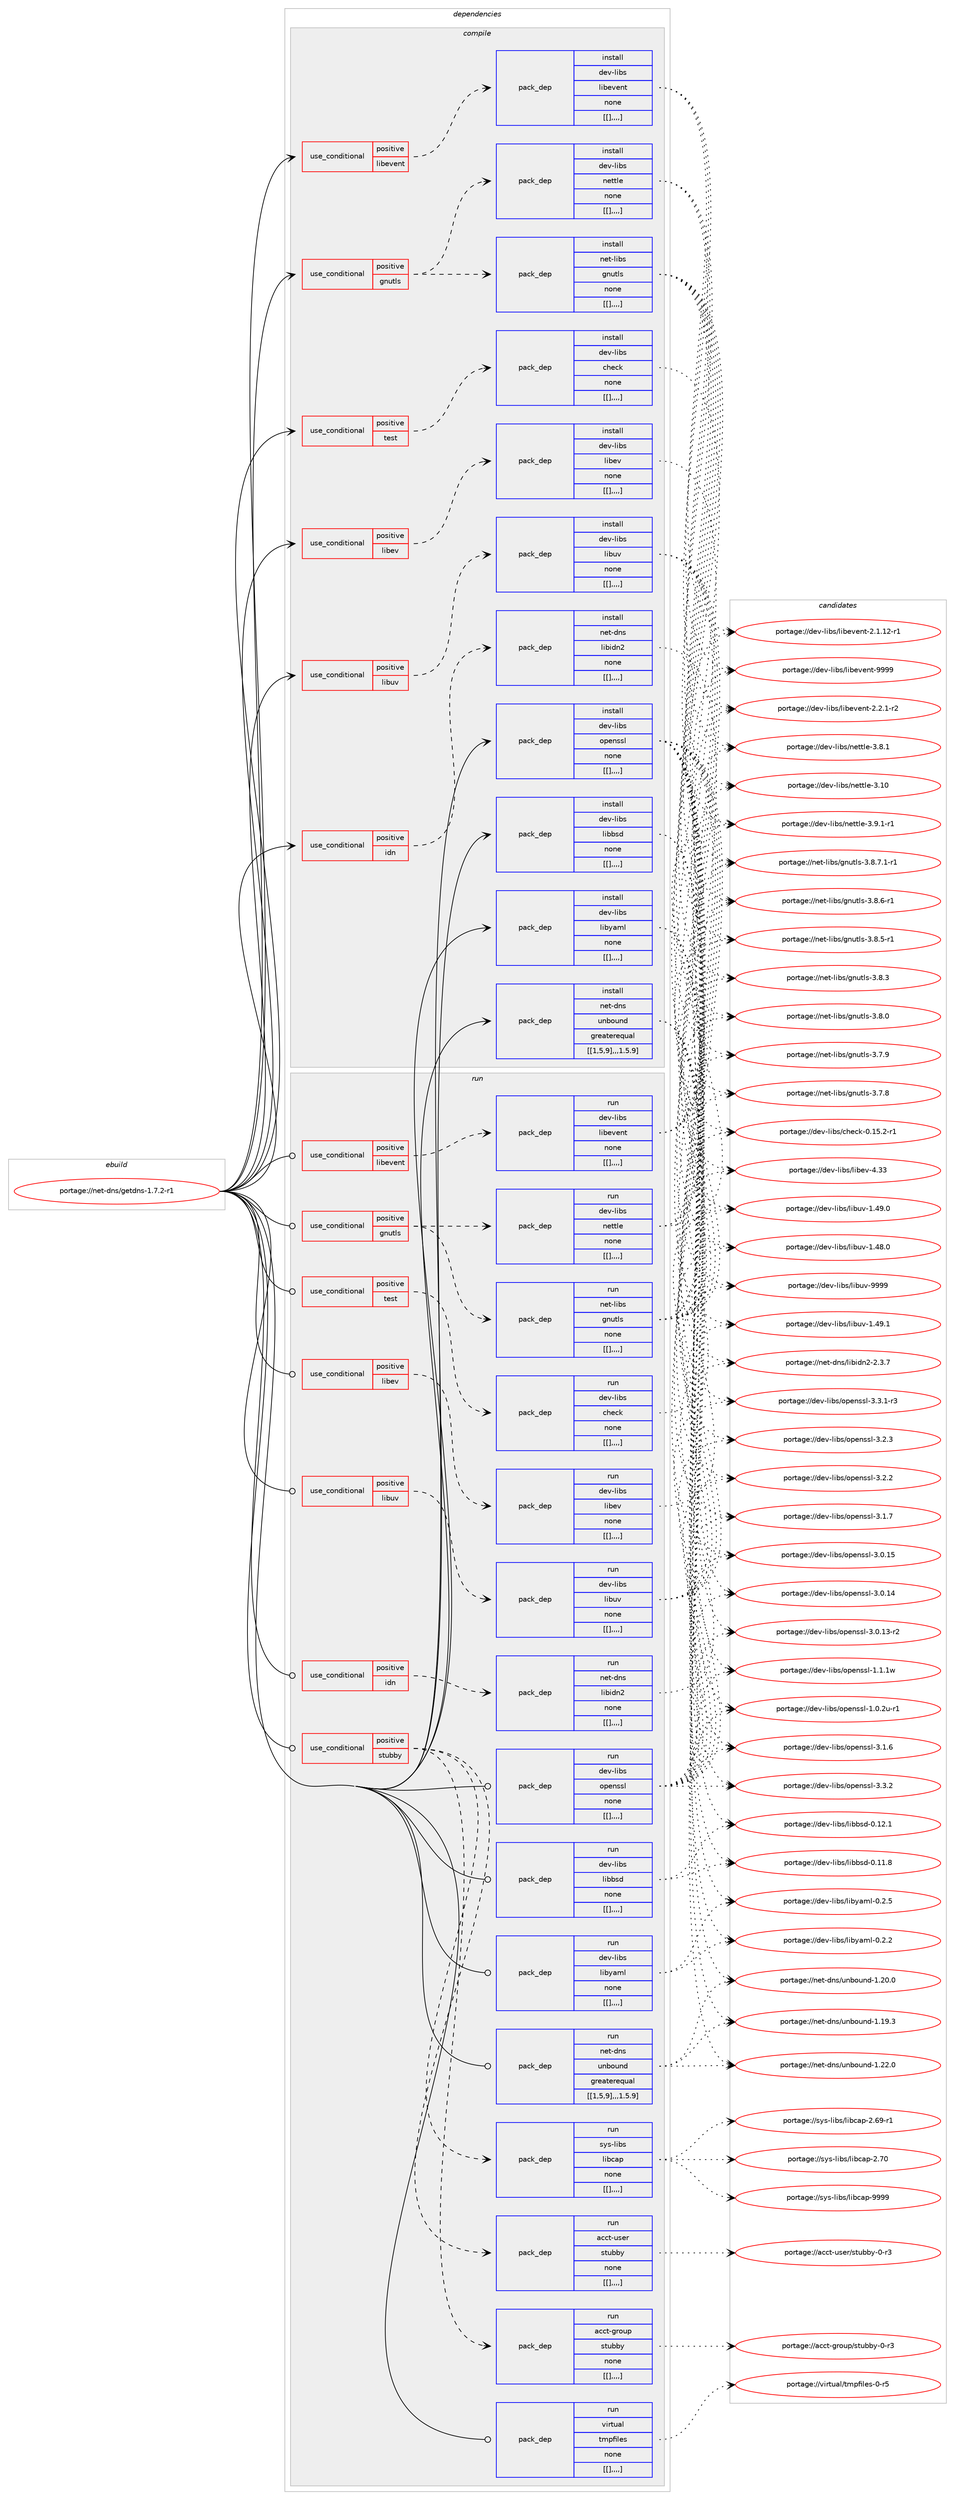 digraph prolog {

# *************
# Graph options
# *************

newrank=true;
concentrate=true;
compound=true;
graph [rankdir=LR,fontname=Helvetica,fontsize=10,ranksep=1.5];#, ranksep=2.5, nodesep=0.2];
edge  [arrowhead=vee];
node  [fontname=Helvetica,fontsize=10];

# **********
# The ebuild
# **********

subgraph cluster_leftcol {
color=gray;
label=<<i>ebuild</i>>;
id [label="portage://net-dns/getdns-1.7.2-r1", color=red, width=4, href="../net-dns/getdns-1.7.2-r1.svg"];
}

# ****************
# The dependencies
# ****************

subgraph cluster_midcol {
color=gray;
label=<<i>dependencies</i>>;
subgraph cluster_compile {
fillcolor="#eeeeee";
style=filled;
label=<<i>compile</i>>;
subgraph cond95843 {
dependency368459 [label=<<TABLE BORDER="0" CELLBORDER="1" CELLSPACING="0" CELLPADDING="4"><TR><TD ROWSPAN="3" CELLPADDING="10">use_conditional</TD></TR><TR><TD>positive</TD></TR><TR><TD>gnutls</TD></TR></TABLE>>, shape=none, color=red];
subgraph pack269735 {
dependency368479 [label=<<TABLE BORDER="0" CELLBORDER="1" CELLSPACING="0" CELLPADDING="4" WIDTH="220"><TR><TD ROWSPAN="6" CELLPADDING="30">pack_dep</TD></TR><TR><TD WIDTH="110">install</TD></TR><TR><TD>net-libs</TD></TR><TR><TD>gnutls</TD></TR><TR><TD>none</TD></TR><TR><TD>[[],,,,]</TD></TR></TABLE>>, shape=none, color=blue];
}
dependency368459:e -> dependency368479:w [weight=20,style="dashed",arrowhead="vee"];
subgraph pack269769 {
dependency368525 [label=<<TABLE BORDER="0" CELLBORDER="1" CELLSPACING="0" CELLPADDING="4" WIDTH="220"><TR><TD ROWSPAN="6" CELLPADDING="30">pack_dep</TD></TR><TR><TD WIDTH="110">install</TD></TR><TR><TD>dev-libs</TD></TR><TR><TD>nettle</TD></TR><TR><TD>none</TD></TR><TR><TD>[[],,,,]</TD></TR></TABLE>>, shape=none, color=blue];
}
dependency368459:e -> dependency368525:w [weight=20,style="dashed",arrowhead="vee"];
}
id:e -> dependency368459:w [weight=20,style="solid",arrowhead="vee"];
subgraph cond95883 {
dependency368552 [label=<<TABLE BORDER="0" CELLBORDER="1" CELLSPACING="0" CELLPADDING="4"><TR><TD ROWSPAN="3" CELLPADDING="10">use_conditional</TD></TR><TR><TD>positive</TD></TR><TR><TD>idn</TD></TR></TABLE>>, shape=none, color=red];
subgraph pack269801 {
dependency368606 [label=<<TABLE BORDER="0" CELLBORDER="1" CELLSPACING="0" CELLPADDING="4" WIDTH="220"><TR><TD ROWSPAN="6" CELLPADDING="30">pack_dep</TD></TR><TR><TD WIDTH="110">install</TD></TR><TR><TD>net-dns</TD></TR><TR><TD>libidn2</TD></TR><TR><TD>none</TD></TR><TR><TD>[[],,,,]</TD></TR></TABLE>>, shape=none, color=blue];
}
dependency368552:e -> dependency368606:w [weight=20,style="dashed",arrowhead="vee"];
}
id:e -> dependency368552:w [weight=20,style="solid",arrowhead="vee"];
subgraph cond95923 {
dependency368651 [label=<<TABLE BORDER="0" CELLBORDER="1" CELLSPACING="0" CELLPADDING="4"><TR><TD ROWSPAN="3" CELLPADDING="10">use_conditional</TD></TR><TR><TD>positive</TD></TR><TR><TD>libev</TD></TR></TABLE>>, shape=none, color=red];
subgraph pack269864 {
dependency368710 [label=<<TABLE BORDER="0" CELLBORDER="1" CELLSPACING="0" CELLPADDING="4" WIDTH="220"><TR><TD ROWSPAN="6" CELLPADDING="30">pack_dep</TD></TR><TR><TD WIDTH="110">install</TD></TR><TR><TD>dev-libs</TD></TR><TR><TD>libev</TD></TR><TR><TD>none</TD></TR><TR><TD>[[],,,,]</TD></TR></TABLE>>, shape=none, color=blue];
}
dependency368651:e -> dependency368710:w [weight=20,style="dashed",arrowhead="vee"];
}
id:e -> dependency368651:w [weight=20,style="solid",arrowhead="vee"];
subgraph cond95947 {
dependency368717 [label=<<TABLE BORDER="0" CELLBORDER="1" CELLSPACING="0" CELLPADDING="4"><TR><TD ROWSPAN="3" CELLPADDING="10">use_conditional</TD></TR><TR><TD>positive</TD></TR><TR><TD>libevent</TD></TR></TABLE>>, shape=none, color=red];
subgraph pack269904 {
dependency368777 [label=<<TABLE BORDER="0" CELLBORDER="1" CELLSPACING="0" CELLPADDING="4" WIDTH="220"><TR><TD ROWSPAN="6" CELLPADDING="30">pack_dep</TD></TR><TR><TD WIDTH="110">install</TD></TR><TR><TD>dev-libs</TD></TR><TR><TD>libevent</TD></TR><TR><TD>none</TD></TR><TR><TD>[[],,,,]</TD></TR></TABLE>>, shape=none, color=blue];
}
dependency368717:e -> dependency368777:w [weight=20,style="dashed",arrowhead="vee"];
}
id:e -> dependency368717:w [weight=20,style="solid",arrowhead="vee"];
subgraph cond95983 {
dependency368826 [label=<<TABLE BORDER="0" CELLBORDER="1" CELLSPACING="0" CELLPADDING="4"><TR><TD ROWSPAN="3" CELLPADDING="10">use_conditional</TD></TR><TR><TD>positive</TD></TR><TR><TD>libuv</TD></TR></TABLE>>, shape=none, color=red];
subgraph pack269973 {
dependency368896 [label=<<TABLE BORDER="0" CELLBORDER="1" CELLSPACING="0" CELLPADDING="4" WIDTH="220"><TR><TD ROWSPAN="6" CELLPADDING="30">pack_dep</TD></TR><TR><TD WIDTH="110">install</TD></TR><TR><TD>dev-libs</TD></TR><TR><TD>libuv</TD></TR><TR><TD>none</TD></TR><TR><TD>[[],,,,]</TD></TR></TABLE>>, shape=none, color=blue];
}
dependency368826:e -> dependency368896:w [weight=20,style="dashed",arrowhead="vee"];
}
id:e -> dependency368826:w [weight=20,style="solid",arrowhead="vee"];
subgraph cond96047 {
dependency368966 [label=<<TABLE BORDER="0" CELLBORDER="1" CELLSPACING="0" CELLPADDING="4"><TR><TD ROWSPAN="3" CELLPADDING="10">use_conditional</TD></TR><TR><TD>positive</TD></TR><TR><TD>test</TD></TR></TABLE>>, shape=none, color=red];
subgraph pack270058 {
dependency368990 [label=<<TABLE BORDER="0" CELLBORDER="1" CELLSPACING="0" CELLPADDING="4" WIDTH="220"><TR><TD ROWSPAN="6" CELLPADDING="30">pack_dep</TD></TR><TR><TD WIDTH="110">install</TD></TR><TR><TD>dev-libs</TD></TR><TR><TD>check</TD></TR><TR><TD>none</TD></TR><TR><TD>[[],,,,]</TD></TR></TABLE>>, shape=none, color=blue];
}
dependency368966:e -> dependency368990:w [weight=20,style="dashed",arrowhead="vee"];
}
id:e -> dependency368966:w [weight=20,style="solid",arrowhead="vee"];
subgraph pack270075 {
dependency369038 [label=<<TABLE BORDER="0" CELLBORDER="1" CELLSPACING="0" CELLPADDING="4" WIDTH="220"><TR><TD ROWSPAN="6" CELLPADDING="30">pack_dep</TD></TR><TR><TD WIDTH="110">install</TD></TR><TR><TD>dev-libs</TD></TR><TR><TD>libbsd</TD></TR><TR><TD>none</TD></TR><TR><TD>[[],,,,]</TD></TR></TABLE>>, shape=none, color=blue];
}
id:e -> dependency369038:w [weight=20,style="solid",arrowhead="vee"];
subgraph pack270095 {
dependency369069 [label=<<TABLE BORDER="0" CELLBORDER="1" CELLSPACING="0" CELLPADDING="4" WIDTH="220"><TR><TD ROWSPAN="6" CELLPADDING="30">pack_dep</TD></TR><TR><TD WIDTH="110">install</TD></TR><TR><TD>dev-libs</TD></TR><TR><TD>libyaml</TD></TR><TR><TD>none</TD></TR><TR><TD>[[],,,,]</TD></TR></TABLE>>, shape=none, color=blue];
}
id:e -> dependency369069:w [weight=20,style="solid",arrowhead="vee"];
subgraph pack270197 {
dependency369229 [label=<<TABLE BORDER="0" CELLBORDER="1" CELLSPACING="0" CELLPADDING="4" WIDTH="220"><TR><TD ROWSPAN="6" CELLPADDING="30">pack_dep</TD></TR><TR><TD WIDTH="110">install</TD></TR><TR><TD>dev-libs</TD></TR><TR><TD>openssl</TD></TR><TR><TD>none</TD></TR><TR><TD>[[],,,,]</TD></TR></TABLE>>, shape=none, color=blue];
}
id:e -> dependency369229:w [weight=20,style="solid",arrowhead="vee"];
subgraph pack270211 {
dependency369259 [label=<<TABLE BORDER="0" CELLBORDER="1" CELLSPACING="0" CELLPADDING="4" WIDTH="220"><TR><TD ROWSPAN="6" CELLPADDING="30">pack_dep</TD></TR><TR><TD WIDTH="110">install</TD></TR><TR><TD>net-dns</TD></TR><TR><TD>unbound</TD></TR><TR><TD>greaterequal</TD></TR><TR><TD>[[1,5,9],,,1.5.9]</TD></TR></TABLE>>, shape=none, color=blue];
}
id:e -> dependency369259:w [weight=20,style="solid",arrowhead="vee"];
}
subgraph cluster_compileandrun {
fillcolor="#eeeeee";
style=filled;
label=<<i>compile and run</i>>;
}
subgraph cluster_run {
fillcolor="#eeeeee";
style=filled;
label=<<i>run</i>>;
subgraph cond96191 {
dependency369296 [label=<<TABLE BORDER="0" CELLBORDER="1" CELLSPACING="0" CELLPADDING="4"><TR><TD ROWSPAN="3" CELLPADDING="10">use_conditional</TD></TR><TR><TD>positive</TD></TR><TR><TD>gnutls</TD></TR></TABLE>>, shape=none, color=red];
subgraph pack270245 {
dependency369322 [label=<<TABLE BORDER="0" CELLBORDER="1" CELLSPACING="0" CELLPADDING="4" WIDTH="220"><TR><TD ROWSPAN="6" CELLPADDING="30">pack_dep</TD></TR><TR><TD WIDTH="110">run</TD></TR><TR><TD>net-libs</TD></TR><TR><TD>gnutls</TD></TR><TR><TD>none</TD></TR><TR><TD>[[],,,,]</TD></TR></TABLE>>, shape=none, color=blue];
}
dependency369296:e -> dependency369322:w [weight=20,style="dashed",arrowhead="vee"];
subgraph pack270251 {
dependency369357 [label=<<TABLE BORDER="0" CELLBORDER="1" CELLSPACING="0" CELLPADDING="4" WIDTH="220"><TR><TD ROWSPAN="6" CELLPADDING="30">pack_dep</TD></TR><TR><TD WIDTH="110">run</TD></TR><TR><TD>dev-libs</TD></TR><TR><TD>nettle</TD></TR><TR><TD>none</TD></TR><TR><TD>[[],,,,]</TD></TR></TABLE>>, shape=none, color=blue];
}
dependency369296:e -> dependency369357:w [weight=20,style="dashed",arrowhead="vee"];
}
id:e -> dependency369296:w [weight=20,style="solid",arrowhead="odot"];
subgraph cond96222 {
dependency369388 [label=<<TABLE BORDER="0" CELLBORDER="1" CELLSPACING="0" CELLPADDING="4"><TR><TD ROWSPAN="3" CELLPADDING="10">use_conditional</TD></TR><TR><TD>positive</TD></TR><TR><TD>idn</TD></TR></TABLE>>, shape=none, color=red];
subgraph pack270281 {
dependency369409 [label=<<TABLE BORDER="0" CELLBORDER="1" CELLSPACING="0" CELLPADDING="4" WIDTH="220"><TR><TD ROWSPAN="6" CELLPADDING="30">pack_dep</TD></TR><TR><TD WIDTH="110">run</TD></TR><TR><TD>net-dns</TD></TR><TR><TD>libidn2</TD></TR><TR><TD>none</TD></TR><TR><TD>[[],,,,]</TD></TR></TABLE>>, shape=none, color=blue];
}
dependency369388:e -> dependency369409:w [weight=20,style="dashed",arrowhead="vee"];
}
id:e -> dependency369388:w [weight=20,style="solid",arrowhead="odot"];
subgraph cond96275 {
dependency369497 [label=<<TABLE BORDER="0" CELLBORDER="1" CELLSPACING="0" CELLPADDING="4"><TR><TD ROWSPAN="3" CELLPADDING="10">use_conditional</TD></TR><TR><TD>positive</TD></TR><TR><TD>libev</TD></TR></TABLE>>, shape=none, color=red];
subgraph pack270388 {
dependency369655 [label=<<TABLE BORDER="0" CELLBORDER="1" CELLSPACING="0" CELLPADDING="4" WIDTH="220"><TR><TD ROWSPAN="6" CELLPADDING="30">pack_dep</TD></TR><TR><TD WIDTH="110">run</TD></TR><TR><TD>dev-libs</TD></TR><TR><TD>libev</TD></TR><TR><TD>none</TD></TR><TR><TD>[[],,,,]</TD></TR></TABLE>>, shape=none, color=blue];
}
dependency369497:e -> dependency369655:w [weight=20,style="dashed",arrowhead="vee"];
}
id:e -> dependency369497:w [weight=20,style="solid",arrowhead="odot"];
subgraph cond96336 {
dependency369773 [label=<<TABLE BORDER="0" CELLBORDER="1" CELLSPACING="0" CELLPADDING="4"><TR><TD ROWSPAN="3" CELLPADDING="10">use_conditional</TD></TR><TR><TD>positive</TD></TR><TR><TD>libevent</TD></TR></TABLE>>, shape=none, color=red];
subgraph pack270534 {
dependency369822 [label=<<TABLE BORDER="0" CELLBORDER="1" CELLSPACING="0" CELLPADDING="4" WIDTH="220"><TR><TD ROWSPAN="6" CELLPADDING="30">pack_dep</TD></TR><TR><TD WIDTH="110">run</TD></TR><TR><TD>dev-libs</TD></TR><TR><TD>libevent</TD></TR><TR><TD>none</TD></TR><TR><TD>[[],,,,]</TD></TR></TABLE>>, shape=none, color=blue];
}
dependency369773:e -> dependency369822:w [weight=20,style="dashed",arrowhead="vee"];
}
id:e -> dependency369773:w [weight=20,style="solid",arrowhead="odot"];
subgraph cond96416 {
dependency369879 [label=<<TABLE BORDER="0" CELLBORDER="1" CELLSPACING="0" CELLPADDING="4"><TR><TD ROWSPAN="3" CELLPADDING="10">use_conditional</TD></TR><TR><TD>positive</TD></TR><TR><TD>libuv</TD></TR></TABLE>>, shape=none, color=red];
subgraph pack270583 {
dependency369925 [label=<<TABLE BORDER="0" CELLBORDER="1" CELLSPACING="0" CELLPADDING="4" WIDTH="220"><TR><TD ROWSPAN="6" CELLPADDING="30">pack_dep</TD></TR><TR><TD WIDTH="110">run</TD></TR><TR><TD>dev-libs</TD></TR><TR><TD>libuv</TD></TR><TR><TD>none</TD></TR><TR><TD>[[],,,,]</TD></TR></TABLE>>, shape=none, color=blue];
}
dependency369879:e -> dependency369925:w [weight=20,style="dashed",arrowhead="vee"];
}
id:e -> dependency369879:w [weight=20,style="solid",arrowhead="odot"];
subgraph cond96443 {
dependency369993 [label=<<TABLE BORDER="0" CELLBORDER="1" CELLSPACING="0" CELLPADDING="4"><TR><TD ROWSPAN="3" CELLPADDING="10">use_conditional</TD></TR><TR><TD>positive</TD></TR><TR><TD>stubby</TD></TR></TABLE>>, shape=none, color=red];
subgraph pack270671 {
dependency370046 [label=<<TABLE BORDER="0" CELLBORDER="1" CELLSPACING="0" CELLPADDING="4" WIDTH="220"><TR><TD ROWSPAN="6" CELLPADDING="30">pack_dep</TD></TR><TR><TD WIDTH="110">run</TD></TR><TR><TD>acct-group</TD></TR><TR><TD>stubby</TD></TR><TR><TD>none</TD></TR><TR><TD>[[],,,,]</TD></TR></TABLE>>, shape=none, color=blue];
}
dependency369993:e -> dependency370046:w [weight=20,style="dashed",arrowhead="vee"];
subgraph pack270723 {
dependency370113 [label=<<TABLE BORDER="0" CELLBORDER="1" CELLSPACING="0" CELLPADDING="4" WIDTH="220"><TR><TD ROWSPAN="6" CELLPADDING="30">pack_dep</TD></TR><TR><TD WIDTH="110">run</TD></TR><TR><TD>acct-user</TD></TR><TR><TD>stubby</TD></TR><TR><TD>none</TD></TR><TR><TD>[[],,,,]</TD></TR></TABLE>>, shape=none, color=blue];
}
dependency369993:e -> dependency370113:w [weight=20,style="dashed",arrowhead="vee"];
subgraph pack270734 {
dependency370164 [label=<<TABLE BORDER="0" CELLBORDER="1" CELLSPACING="0" CELLPADDING="4" WIDTH="220"><TR><TD ROWSPAN="6" CELLPADDING="30">pack_dep</TD></TR><TR><TD WIDTH="110">run</TD></TR><TR><TD>sys-libs</TD></TR><TR><TD>libcap</TD></TR><TR><TD>none</TD></TR><TR><TD>[[],,,,]</TD></TR></TABLE>>, shape=none, color=blue];
}
dependency369993:e -> dependency370164:w [weight=20,style="dashed",arrowhead="vee"];
}
id:e -> dependency369993:w [weight=20,style="solid",arrowhead="odot"];
subgraph cond96545 {
dependency370169 [label=<<TABLE BORDER="0" CELLBORDER="1" CELLSPACING="0" CELLPADDING="4"><TR><TD ROWSPAN="3" CELLPADDING="10">use_conditional</TD></TR><TR><TD>positive</TD></TR><TR><TD>test</TD></TR></TABLE>>, shape=none, color=red];
subgraph pack270768 {
dependency370240 [label=<<TABLE BORDER="0" CELLBORDER="1" CELLSPACING="0" CELLPADDING="4" WIDTH="220"><TR><TD ROWSPAN="6" CELLPADDING="30">pack_dep</TD></TR><TR><TD WIDTH="110">run</TD></TR><TR><TD>dev-libs</TD></TR><TR><TD>check</TD></TR><TR><TD>none</TD></TR><TR><TD>[[],,,,]</TD></TR></TABLE>>, shape=none, color=blue];
}
dependency370169:e -> dependency370240:w [weight=20,style="dashed",arrowhead="vee"];
}
id:e -> dependency370169:w [weight=20,style="solid",arrowhead="odot"];
subgraph pack270795 {
dependency370288 [label=<<TABLE BORDER="0" CELLBORDER="1" CELLSPACING="0" CELLPADDING="4" WIDTH="220"><TR><TD ROWSPAN="6" CELLPADDING="30">pack_dep</TD></TR><TR><TD WIDTH="110">run</TD></TR><TR><TD>dev-libs</TD></TR><TR><TD>libbsd</TD></TR><TR><TD>none</TD></TR><TR><TD>[[],,,,]</TD></TR></TABLE>>, shape=none, color=blue];
}
id:e -> dependency370288:w [weight=20,style="solid",arrowhead="odot"];
subgraph pack270846 {
dependency370384 [label=<<TABLE BORDER="0" CELLBORDER="1" CELLSPACING="0" CELLPADDING="4" WIDTH="220"><TR><TD ROWSPAN="6" CELLPADDING="30">pack_dep</TD></TR><TR><TD WIDTH="110">run</TD></TR><TR><TD>dev-libs</TD></TR><TR><TD>libyaml</TD></TR><TR><TD>none</TD></TR><TR><TD>[[],,,,]</TD></TR></TABLE>>, shape=none, color=blue];
}
id:e -> dependency370384:w [weight=20,style="solid",arrowhead="odot"];
subgraph pack270889 {
dependency370415 [label=<<TABLE BORDER="0" CELLBORDER="1" CELLSPACING="0" CELLPADDING="4" WIDTH="220"><TR><TD ROWSPAN="6" CELLPADDING="30">pack_dep</TD></TR><TR><TD WIDTH="110">run</TD></TR><TR><TD>dev-libs</TD></TR><TR><TD>openssl</TD></TR><TR><TD>none</TD></TR><TR><TD>[[],,,,]</TD></TR></TABLE>>, shape=none, color=blue];
}
id:e -> dependency370415:w [weight=20,style="solid",arrowhead="odot"];
subgraph pack270933 {
dependency370492 [label=<<TABLE BORDER="0" CELLBORDER="1" CELLSPACING="0" CELLPADDING="4" WIDTH="220"><TR><TD ROWSPAN="6" CELLPADDING="30">pack_dep</TD></TR><TR><TD WIDTH="110">run</TD></TR><TR><TD>net-dns</TD></TR><TR><TD>unbound</TD></TR><TR><TD>greaterequal</TD></TR><TR><TD>[[1,5,9],,,1.5.9]</TD></TR></TABLE>>, shape=none, color=blue];
}
id:e -> dependency370492:w [weight=20,style="solid",arrowhead="odot"];
subgraph pack270958 {
dependency370519 [label=<<TABLE BORDER="0" CELLBORDER="1" CELLSPACING="0" CELLPADDING="4" WIDTH="220"><TR><TD ROWSPAN="6" CELLPADDING="30">pack_dep</TD></TR><TR><TD WIDTH="110">run</TD></TR><TR><TD>virtual</TD></TR><TR><TD>tmpfiles</TD></TR><TR><TD>none</TD></TR><TR><TD>[[],,,,]</TD></TR></TABLE>>, shape=none, color=blue];
}
id:e -> dependency370519:w [weight=20,style="solid",arrowhead="odot"];
}
}

# **************
# The candidates
# **************

subgraph cluster_choices {
rank=same;
color=gray;
label=<<i>candidates</i>>;

subgraph choice268582 {
color=black;
nodesep=1;
choice11010111645108105981154710311011711610811545514656465546494511449 [label="portage://net-libs/gnutls-3.8.7.1-r1", color=red, width=4,href="../net-libs/gnutls-3.8.7.1-r1.svg"];
choice1101011164510810598115471031101171161081154551465646544511449 [label="portage://net-libs/gnutls-3.8.6-r1", color=red, width=4,href="../net-libs/gnutls-3.8.6-r1.svg"];
choice1101011164510810598115471031101171161081154551465646534511449 [label="portage://net-libs/gnutls-3.8.5-r1", color=red, width=4,href="../net-libs/gnutls-3.8.5-r1.svg"];
choice110101116451081059811547103110117116108115455146564651 [label="portage://net-libs/gnutls-3.8.3", color=red, width=4,href="../net-libs/gnutls-3.8.3.svg"];
choice110101116451081059811547103110117116108115455146564648 [label="portage://net-libs/gnutls-3.8.0", color=red, width=4,href="../net-libs/gnutls-3.8.0.svg"];
choice110101116451081059811547103110117116108115455146554657 [label="portage://net-libs/gnutls-3.7.9", color=red, width=4,href="../net-libs/gnutls-3.7.9.svg"];
choice110101116451081059811547103110117116108115455146554656 [label="portage://net-libs/gnutls-3.7.8", color=red, width=4,href="../net-libs/gnutls-3.7.8.svg"];
dependency368479:e -> choice11010111645108105981154710311011711610811545514656465546494511449:w [style=dotted,weight="100"];
dependency368479:e -> choice1101011164510810598115471031101171161081154551465646544511449:w [style=dotted,weight="100"];
dependency368479:e -> choice1101011164510810598115471031101171161081154551465646534511449:w [style=dotted,weight="100"];
dependency368479:e -> choice110101116451081059811547103110117116108115455146564651:w [style=dotted,weight="100"];
dependency368479:e -> choice110101116451081059811547103110117116108115455146564648:w [style=dotted,weight="100"];
dependency368479:e -> choice110101116451081059811547103110117116108115455146554657:w [style=dotted,weight="100"];
dependency368479:e -> choice110101116451081059811547103110117116108115455146554656:w [style=dotted,weight="100"];
}
subgraph choice268584 {
color=black;
nodesep=1;
choice1001011184510810598115471101011161161081014551464948 [label="portage://dev-libs/nettle-3.10", color=red, width=4,href="../dev-libs/nettle-3.10.svg"];
choice1001011184510810598115471101011161161081014551465746494511449 [label="portage://dev-libs/nettle-3.9.1-r1", color=red, width=4,href="../dev-libs/nettle-3.9.1-r1.svg"];
choice100101118451081059811547110101116116108101455146564649 [label="portage://dev-libs/nettle-3.8.1", color=red, width=4,href="../dev-libs/nettle-3.8.1.svg"];
dependency368525:e -> choice1001011184510810598115471101011161161081014551464948:w [style=dotted,weight="100"];
dependency368525:e -> choice1001011184510810598115471101011161161081014551465746494511449:w [style=dotted,weight="100"];
dependency368525:e -> choice100101118451081059811547110101116116108101455146564649:w [style=dotted,weight="100"];
}
subgraph choice268586 {
color=black;
nodesep=1;
choice11010111645100110115471081059810510011050455046514655 [label="portage://net-dns/libidn2-2.3.7", color=red, width=4,href="../net-dns/libidn2-2.3.7.svg"];
dependency368606:e -> choice11010111645100110115471081059810510011050455046514655:w [style=dotted,weight="100"];
}
subgraph choice268601 {
color=black;
nodesep=1;
choice100101118451081059811547108105981011184552465151 [label="portage://dev-libs/libev-4.33", color=red, width=4,href="../dev-libs/libev-4.33.svg"];
dependency368710:e -> choice100101118451081059811547108105981011184552465151:w [style=dotted,weight="100"];
}
subgraph choice268604 {
color=black;
nodesep=1;
choice100101118451081059811547108105981011181011101164557575757 [label="portage://dev-libs/libevent-9999", color=red, width=4,href="../dev-libs/libevent-9999.svg"];
choice100101118451081059811547108105981011181011101164550465046494511450 [label="portage://dev-libs/libevent-2.2.1-r2", color=red, width=4,href="../dev-libs/libevent-2.2.1-r2.svg"];
choice10010111845108105981154710810598101118101110116455046494649504511449 [label="portage://dev-libs/libevent-2.1.12-r1", color=red, width=4,href="../dev-libs/libevent-2.1.12-r1.svg"];
dependency368777:e -> choice100101118451081059811547108105981011181011101164557575757:w [style=dotted,weight="100"];
dependency368777:e -> choice100101118451081059811547108105981011181011101164550465046494511450:w [style=dotted,weight="100"];
dependency368777:e -> choice10010111845108105981154710810598101118101110116455046494649504511449:w [style=dotted,weight="100"];
}
subgraph choice268607 {
color=black;
nodesep=1;
choice100101118451081059811547108105981171184557575757 [label="portage://dev-libs/libuv-9999", color=red, width=4,href="../dev-libs/libuv-9999.svg"];
choice1001011184510810598115471081059811711845494652574649 [label="portage://dev-libs/libuv-1.49.1", color=red, width=4,href="../dev-libs/libuv-1.49.1.svg"];
choice1001011184510810598115471081059811711845494652574648 [label="portage://dev-libs/libuv-1.49.0", color=red, width=4,href="../dev-libs/libuv-1.49.0.svg"];
choice1001011184510810598115471081059811711845494652564648 [label="portage://dev-libs/libuv-1.48.0", color=red, width=4,href="../dev-libs/libuv-1.48.0.svg"];
dependency368896:e -> choice100101118451081059811547108105981171184557575757:w [style=dotted,weight="100"];
dependency368896:e -> choice1001011184510810598115471081059811711845494652574649:w [style=dotted,weight="100"];
dependency368896:e -> choice1001011184510810598115471081059811711845494652574648:w [style=dotted,weight="100"];
dependency368896:e -> choice1001011184510810598115471081059811711845494652564648:w [style=dotted,weight="100"];
}
subgraph choice268609 {
color=black;
nodesep=1;
choice1001011184510810598115479910410199107454846495346504511449 [label="portage://dev-libs/check-0.15.2-r1", color=red, width=4,href="../dev-libs/check-0.15.2-r1.svg"];
dependency368990:e -> choice1001011184510810598115479910410199107454846495346504511449:w [style=dotted,weight="100"];
}
subgraph choice268610 {
color=black;
nodesep=1;
choice100101118451081059811547108105989811510045484649504649 [label="portage://dev-libs/libbsd-0.12.1", color=red, width=4,href="../dev-libs/libbsd-0.12.1.svg"];
choice100101118451081059811547108105989811510045484649494656 [label="portage://dev-libs/libbsd-0.11.8", color=red, width=4,href="../dev-libs/libbsd-0.11.8.svg"];
dependency369038:e -> choice100101118451081059811547108105989811510045484649504649:w [style=dotted,weight="100"];
dependency369038:e -> choice100101118451081059811547108105989811510045484649494656:w [style=dotted,weight="100"];
}
subgraph choice268614 {
color=black;
nodesep=1;
choice1001011184510810598115471081059812197109108454846504653 [label="portage://dev-libs/libyaml-0.2.5", color=red, width=4,href="../dev-libs/libyaml-0.2.5.svg"];
choice1001011184510810598115471081059812197109108454846504650 [label="portage://dev-libs/libyaml-0.2.2", color=red, width=4,href="../dev-libs/libyaml-0.2.2.svg"];
dependency369069:e -> choice1001011184510810598115471081059812197109108454846504653:w [style=dotted,weight="100"];
dependency369069:e -> choice1001011184510810598115471081059812197109108454846504650:w [style=dotted,weight="100"];
}
subgraph choice268620 {
color=black;
nodesep=1;
choice100101118451081059811547111112101110115115108455146514650 [label="portage://dev-libs/openssl-3.3.2", color=red, width=4,href="../dev-libs/openssl-3.3.2.svg"];
choice1001011184510810598115471111121011101151151084551465146494511451 [label="portage://dev-libs/openssl-3.3.1-r3", color=red, width=4,href="../dev-libs/openssl-3.3.1-r3.svg"];
choice100101118451081059811547111112101110115115108455146504651 [label="portage://dev-libs/openssl-3.2.3", color=red, width=4,href="../dev-libs/openssl-3.2.3.svg"];
choice100101118451081059811547111112101110115115108455146504650 [label="portage://dev-libs/openssl-3.2.2", color=red, width=4,href="../dev-libs/openssl-3.2.2.svg"];
choice100101118451081059811547111112101110115115108455146494655 [label="portage://dev-libs/openssl-3.1.7", color=red, width=4,href="../dev-libs/openssl-3.1.7.svg"];
choice100101118451081059811547111112101110115115108455146494654 [label="portage://dev-libs/openssl-3.1.6", color=red, width=4,href="../dev-libs/openssl-3.1.6.svg"];
choice10010111845108105981154711111210111011511510845514648464953 [label="portage://dev-libs/openssl-3.0.15", color=red, width=4,href="../dev-libs/openssl-3.0.15.svg"];
choice10010111845108105981154711111210111011511510845514648464952 [label="portage://dev-libs/openssl-3.0.14", color=red, width=4,href="../dev-libs/openssl-3.0.14.svg"];
choice100101118451081059811547111112101110115115108455146484649514511450 [label="portage://dev-libs/openssl-3.0.13-r2", color=red, width=4,href="../dev-libs/openssl-3.0.13-r2.svg"];
choice100101118451081059811547111112101110115115108454946494649119 [label="portage://dev-libs/openssl-1.1.1w", color=red, width=4,href="../dev-libs/openssl-1.1.1w.svg"];
choice1001011184510810598115471111121011101151151084549464846501174511449 [label="portage://dev-libs/openssl-1.0.2u-r1", color=red, width=4,href="../dev-libs/openssl-1.0.2u-r1.svg"];
dependency369229:e -> choice100101118451081059811547111112101110115115108455146514650:w [style=dotted,weight="100"];
dependency369229:e -> choice1001011184510810598115471111121011101151151084551465146494511451:w [style=dotted,weight="100"];
dependency369229:e -> choice100101118451081059811547111112101110115115108455146504651:w [style=dotted,weight="100"];
dependency369229:e -> choice100101118451081059811547111112101110115115108455146504650:w [style=dotted,weight="100"];
dependency369229:e -> choice100101118451081059811547111112101110115115108455146494655:w [style=dotted,weight="100"];
dependency369229:e -> choice100101118451081059811547111112101110115115108455146494654:w [style=dotted,weight="100"];
dependency369229:e -> choice10010111845108105981154711111210111011511510845514648464953:w [style=dotted,weight="100"];
dependency369229:e -> choice10010111845108105981154711111210111011511510845514648464952:w [style=dotted,weight="100"];
dependency369229:e -> choice100101118451081059811547111112101110115115108455146484649514511450:w [style=dotted,weight="100"];
dependency369229:e -> choice100101118451081059811547111112101110115115108454946494649119:w [style=dotted,weight="100"];
dependency369229:e -> choice1001011184510810598115471111121011101151151084549464846501174511449:w [style=dotted,weight="100"];
}
subgraph choice268623 {
color=black;
nodesep=1;
choice11010111645100110115471171109811111711010045494650504648 [label="portage://net-dns/unbound-1.22.0", color=red, width=4,href="../net-dns/unbound-1.22.0.svg"];
choice11010111645100110115471171109811111711010045494650484648 [label="portage://net-dns/unbound-1.20.0", color=red, width=4,href="../net-dns/unbound-1.20.0.svg"];
choice11010111645100110115471171109811111711010045494649574651 [label="portage://net-dns/unbound-1.19.3", color=red, width=4,href="../net-dns/unbound-1.19.3.svg"];
dependency369259:e -> choice11010111645100110115471171109811111711010045494650504648:w [style=dotted,weight="100"];
dependency369259:e -> choice11010111645100110115471171109811111711010045494650484648:w [style=dotted,weight="100"];
dependency369259:e -> choice11010111645100110115471171109811111711010045494649574651:w [style=dotted,weight="100"];
}
subgraph choice268635 {
color=black;
nodesep=1;
choice11010111645108105981154710311011711610811545514656465546494511449 [label="portage://net-libs/gnutls-3.8.7.1-r1", color=red, width=4,href="../net-libs/gnutls-3.8.7.1-r1.svg"];
choice1101011164510810598115471031101171161081154551465646544511449 [label="portage://net-libs/gnutls-3.8.6-r1", color=red, width=4,href="../net-libs/gnutls-3.8.6-r1.svg"];
choice1101011164510810598115471031101171161081154551465646534511449 [label="portage://net-libs/gnutls-3.8.5-r1", color=red, width=4,href="../net-libs/gnutls-3.8.5-r1.svg"];
choice110101116451081059811547103110117116108115455146564651 [label="portage://net-libs/gnutls-3.8.3", color=red, width=4,href="../net-libs/gnutls-3.8.3.svg"];
choice110101116451081059811547103110117116108115455146564648 [label="portage://net-libs/gnutls-3.8.0", color=red, width=4,href="../net-libs/gnutls-3.8.0.svg"];
choice110101116451081059811547103110117116108115455146554657 [label="portage://net-libs/gnutls-3.7.9", color=red, width=4,href="../net-libs/gnutls-3.7.9.svg"];
choice110101116451081059811547103110117116108115455146554656 [label="portage://net-libs/gnutls-3.7.8", color=red, width=4,href="../net-libs/gnutls-3.7.8.svg"];
dependency369322:e -> choice11010111645108105981154710311011711610811545514656465546494511449:w [style=dotted,weight="100"];
dependency369322:e -> choice1101011164510810598115471031101171161081154551465646544511449:w [style=dotted,weight="100"];
dependency369322:e -> choice1101011164510810598115471031101171161081154551465646534511449:w [style=dotted,weight="100"];
dependency369322:e -> choice110101116451081059811547103110117116108115455146564651:w [style=dotted,weight="100"];
dependency369322:e -> choice110101116451081059811547103110117116108115455146564648:w [style=dotted,weight="100"];
dependency369322:e -> choice110101116451081059811547103110117116108115455146554657:w [style=dotted,weight="100"];
dependency369322:e -> choice110101116451081059811547103110117116108115455146554656:w [style=dotted,weight="100"];
}
subgraph choice268639 {
color=black;
nodesep=1;
choice1001011184510810598115471101011161161081014551464948 [label="portage://dev-libs/nettle-3.10", color=red, width=4,href="../dev-libs/nettle-3.10.svg"];
choice1001011184510810598115471101011161161081014551465746494511449 [label="portage://dev-libs/nettle-3.9.1-r1", color=red, width=4,href="../dev-libs/nettle-3.9.1-r1.svg"];
choice100101118451081059811547110101116116108101455146564649 [label="portage://dev-libs/nettle-3.8.1", color=red, width=4,href="../dev-libs/nettle-3.8.1.svg"];
dependency369357:e -> choice1001011184510810598115471101011161161081014551464948:w [style=dotted,weight="100"];
dependency369357:e -> choice1001011184510810598115471101011161161081014551465746494511449:w [style=dotted,weight="100"];
dependency369357:e -> choice100101118451081059811547110101116116108101455146564649:w [style=dotted,weight="100"];
}
subgraph choice268648 {
color=black;
nodesep=1;
choice11010111645100110115471081059810510011050455046514655 [label="portage://net-dns/libidn2-2.3.7", color=red, width=4,href="../net-dns/libidn2-2.3.7.svg"];
dependency369409:e -> choice11010111645100110115471081059810510011050455046514655:w [style=dotted,weight="100"];
}
subgraph choice268668 {
color=black;
nodesep=1;
choice100101118451081059811547108105981011184552465151 [label="portage://dev-libs/libev-4.33", color=red, width=4,href="../dev-libs/libev-4.33.svg"];
dependency369655:e -> choice100101118451081059811547108105981011184552465151:w [style=dotted,weight="100"];
}
subgraph choice268678 {
color=black;
nodesep=1;
choice100101118451081059811547108105981011181011101164557575757 [label="portage://dev-libs/libevent-9999", color=red, width=4,href="../dev-libs/libevent-9999.svg"];
choice100101118451081059811547108105981011181011101164550465046494511450 [label="portage://dev-libs/libevent-2.2.1-r2", color=red, width=4,href="../dev-libs/libevent-2.2.1-r2.svg"];
choice10010111845108105981154710810598101118101110116455046494649504511449 [label="portage://dev-libs/libevent-2.1.12-r1", color=red, width=4,href="../dev-libs/libevent-2.1.12-r1.svg"];
dependency369822:e -> choice100101118451081059811547108105981011181011101164557575757:w [style=dotted,weight="100"];
dependency369822:e -> choice100101118451081059811547108105981011181011101164550465046494511450:w [style=dotted,weight="100"];
dependency369822:e -> choice10010111845108105981154710810598101118101110116455046494649504511449:w [style=dotted,weight="100"];
}
subgraph choice268679 {
color=black;
nodesep=1;
choice100101118451081059811547108105981171184557575757 [label="portage://dev-libs/libuv-9999", color=red, width=4,href="../dev-libs/libuv-9999.svg"];
choice1001011184510810598115471081059811711845494652574649 [label="portage://dev-libs/libuv-1.49.1", color=red, width=4,href="../dev-libs/libuv-1.49.1.svg"];
choice1001011184510810598115471081059811711845494652574648 [label="portage://dev-libs/libuv-1.49.0", color=red, width=4,href="../dev-libs/libuv-1.49.0.svg"];
choice1001011184510810598115471081059811711845494652564648 [label="portage://dev-libs/libuv-1.48.0", color=red, width=4,href="../dev-libs/libuv-1.48.0.svg"];
dependency369925:e -> choice100101118451081059811547108105981171184557575757:w [style=dotted,weight="100"];
dependency369925:e -> choice1001011184510810598115471081059811711845494652574649:w [style=dotted,weight="100"];
dependency369925:e -> choice1001011184510810598115471081059811711845494652574648:w [style=dotted,weight="100"];
dependency369925:e -> choice1001011184510810598115471081059811711845494652564648:w [style=dotted,weight="100"];
}
subgraph choice268704 {
color=black;
nodesep=1;
choice9799991164510311411111711247115116117989812145484511451 [label="portage://acct-group/stubby-0-r3", color=red, width=4,href="../acct-group/stubby-0-r3.svg"];
dependency370046:e -> choice9799991164510311411111711247115116117989812145484511451:w [style=dotted,weight="100"];
}
subgraph choice268707 {
color=black;
nodesep=1;
choice9799991164511711510111447115116117989812145484511451 [label="portage://acct-user/stubby-0-r3", color=red, width=4,href="../acct-user/stubby-0-r3.svg"];
dependency370113:e -> choice9799991164511711510111447115116117989812145484511451:w [style=dotted,weight="100"];
}
subgraph choice268711 {
color=black;
nodesep=1;
choice1151211154510810598115471081059899971124557575757 [label="portage://sys-libs/libcap-9999", color=red, width=4,href="../sys-libs/libcap-9999.svg"];
choice1151211154510810598115471081059899971124550465548 [label="portage://sys-libs/libcap-2.70", color=red, width=4,href="../sys-libs/libcap-2.70.svg"];
choice11512111545108105981154710810598999711245504654574511449 [label="portage://sys-libs/libcap-2.69-r1", color=red, width=4,href="../sys-libs/libcap-2.69-r1.svg"];
dependency370164:e -> choice1151211154510810598115471081059899971124557575757:w [style=dotted,weight="100"];
dependency370164:e -> choice1151211154510810598115471081059899971124550465548:w [style=dotted,weight="100"];
dependency370164:e -> choice11512111545108105981154710810598999711245504654574511449:w [style=dotted,weight="100"];
}
subgraph choice268718 {
color=black;
nodesep=1;
choice1001011184510810598115479910410199107454846495346504511449 [label="portage://dev-libs/check-0.15.2-r1", color=red, width=4,href="../dev-libs/check-0.15.2-r1.svg"];
dependency370240:e -> choice1001011184510810598115479910410199107454846495346504511449:w [style=dotted,weight="100"];
}
subgraph choice268739 {
color=black;
nodesep=1;
choice100101118451081059811547108105989811510045484649504649 [label="portage://dev-libs/libbsd-0.12.1", color=red, width=4,href="../dev-libs/libbsd-0.12.1.svg"];
choice100101118451081059811547108105989811510045484649494656 [label="portage://dev-libs/libbsd-0.11.8", color=red, width=4,href="../dev-libs/libbsd-0.11.8.svg"];
dependency370288:e -> choice100101118451081059811547108105989811510045484649504649:w [style=dotted,weight="100"];
dependency370288:e -> choice100101118451081059811547108105989811510045484649494656:w [style=dotted,weight="100"];
}
subgraph choice268751 {
color=black;
nodesep=1;
choice1001011184510810598115471081059812197109108454846504653 [label="portage://dev-libs/libyaml-0.2.5", color=red, width=4,href="../dev-libs/libyaml-0.2.5.svg"];
choice1001011184510810598115471081059812197109108454846504650 [label="portage://dev-libs/libyaml-0.2.2", color=red, width=4,href="../dev-libs/libyaml-0.2.2.svg"];
dependency370384:e -> choice1001011184510810598115471081059812197109108454846504653:w [style=dotted,weight="100"];
dependency370384:e -> choice1001011184510810598115471081059812197109108454846504650:w [style=dotted,weight="100"];
}
subgraph choice268754 {
color=black;
nodesep=1;
choice100101118451081059811547111112101110115115108455146514650 [label="portage://dev-libs/openssl-3.3.2", color=red, width=4,href="../dev-libs/openssl-3.3.2.svg"];
choice1001011184510810598115471111121011101151151084551465146494511451 [label="portage://dev-libs/openssl-3.3.1-r3", color=red, width=4,href="../dev-libs/openssl-3.3.1-r3.svg"];
choice100101118451081059811547111112101110115115108455146504651 [label="portage://dev-libs/openssl-3.2.3", color=red, width=4,href="../dev-libs/openssl-3.2.3.svg"];
choice100101118451081059811547111112101110115115108455146504650 [label="portage://dev-libs/openssl-3.2.2", color=red, width=4,href="../dev-libs/openssl-3.2.2.svg"];
choice100101118451081059811547111112101110115115108455146494655 [label="portage://dev-libs/openssl-3.1.7", color=red, width=4,href="../dev-libs/openssl-3.1.7.svg"];
choice100101118451081059811547111112101110115115108455146494654 [label="portage://dev-libs/openssl-3.1.6", color=red, width=4,href="../dev-libs/openssl-3.1.6.svg"];
choice10010111845108105981154711111210111011511510845514648464953 [label="portage://dev-libs/openssl-3.0.15", color=red, width=4,href="../dev-libs/openssl-3.0.15.svg"];
choice10010111845108105981154711111210111011511510845514648464952 [label="portage://dev-libs/openssl-3.0.14", color=red, width=4,href="../dev-libs/openssl-3.0.14.svg"];
choice100101118451081059811547111112101110115115108455146484649514511450 [label="portage://dev-libs/openssl-3.0.13-r2", color=red, width=4,href="../dev-libs/openssl-3.0.13-r2.svg"];
choice100101118451081059811547111112101110115115108454946494649119 [label="portage://dev-libs/openssl-1.1.1w", color=red, width=4,href="../dev-libs/openssl-1.1.1w.svg"];
choice1001011184510810598115471111121011101151151084549464846501174511449 [label="portage://dev-libs/openssl-1.0.2u-r1", color=red, width=4,href="../dev-libs/openssl-1.0.2u-r1.svg"];
dependency370415:e -> choice100101118451081059811547111112101110115115108455146514650:w [style=dotted,weight="100"];
dependency370415:e -> choice1001011184510810598115471111121011101151151084551465146494511451:w [style=dotted,weight="100"];
dependency370415:e -> choice100101118451081059811547111112101110115115108455146504651:w [style=dotted,weight="100"];
dependency370415:e -> choice100101118451081059811547111112101110115115108455146504650:w [style=dotted,weight="100"];
dependency370415:e -> choice100101118451081059811547111112101110115115108455146494655:w [style=dotted,weight="100"];
dependency370415:e -> choice100101118451081059811547111112101110115115108455146494654:w [style=dotted,weight="100"];
dependency370415:e -> choice10010111845108105981154711111210111011511510845514648464953:w [style=dotted,weight="100"];
dependency370415:e -> choice10010111845108105981154711111210111011511510845514648464952:w [style=dotted,weight="100"];
dependency370415:e -> choice100101118451081059811547111112101110115115108455146484649514511450:w [style=dotted,weight="100"];
dependency370415:e -> choice100101118451081059811547111112101110115115108454946494649119:w [style=dotted,weight="100"];
dependency370415:e -> choice1001011184510810598115471111121011101151151084549464846501174511449:w [style=dotted,weight="100"];
}
subgraph choice268778 {
color=black;
nodesep=1;
choice11010111645100110115471171109811111711010045494650504648 [label="portage://net-dns/unbound-1.22.0", color=red, width=4,href="../net-dns/unbound-1.22.0.svg"];
choice11010111645100110115471171109811111711010045494650484648 [label="portage://net-dns/unbound-1.20.0", color=red, width=4,href="../net-dns/unbound-1.20.0.svg"];
choice11010111645100110115471171109811111711010045494649574651 [label="portage://net-dns/unbound-1.19.3", color=red, width=4,href="../net-dns/unbound-1.19.3.svg"];
dependency370492:e -> choice11010111645100110115471171109811111711010045494650504648:w [style=dotted,weight="100"];
dependency370492:e -> choice11010111645100110115471171109811111711010045494650484648:w [style=dotted,weight="100"];
dependency370492:e -> choice11010111645100110115471171109811111711010045494649574651:w [style=dotted,weight="100"];
}
subgraph choice268792 {
color=black;
nodesep=1;
choice118105114116117971084711610911210210510810111545484511453 [label="portage://virtual/tmpfiles-0-r5", color=red, width=4,href="../virtual/tmpfiles-0-r5.svg"];
dependency370519:e -> choice118105114116117971084711610911210210510810111545484511453:w [style=dotted,weight="100"];
}
}

}
